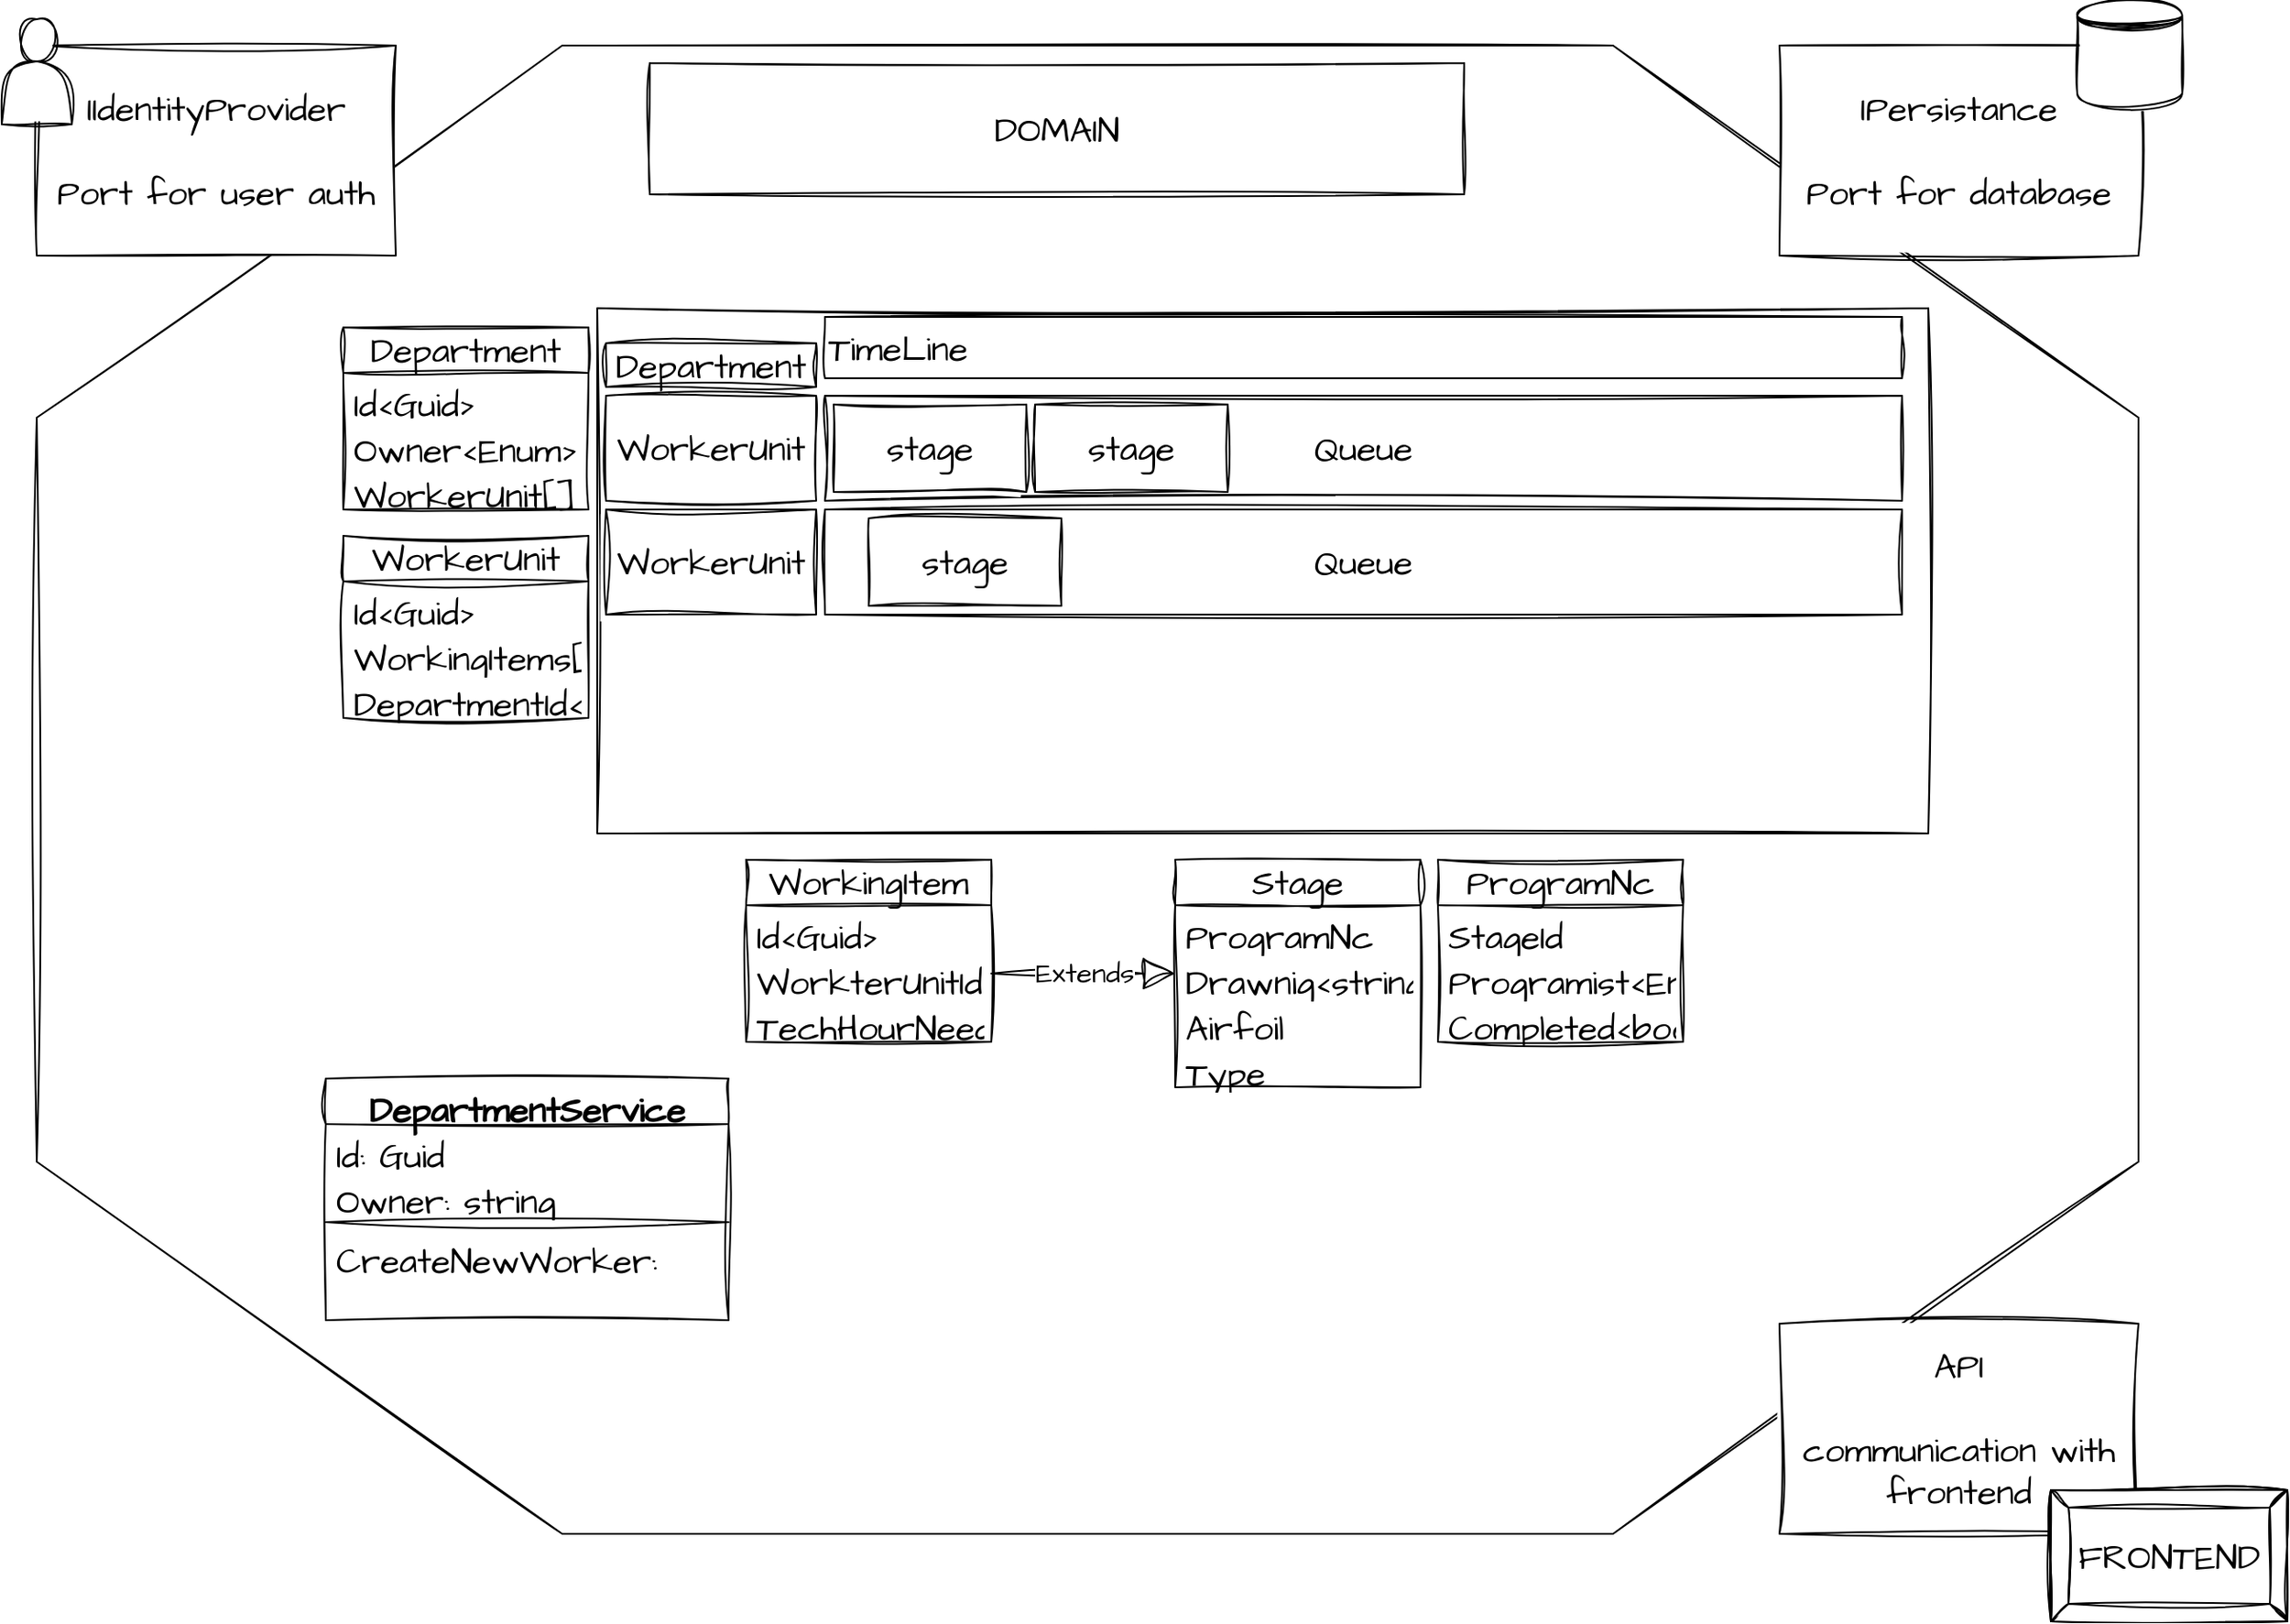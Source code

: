 <mxfile version="21.6.1" type="github">
  <diagram name="Strona-1" id="OWMBw4wb3Hr8sFXWTY9A">
    <mxGraphModel dx="2367" dy="1220" grid="1" gridSize="5" guides="1" tooltips="1" connect="1" arrows="1" fold="1" page="1" pageScale="1" pageWidth="3300" pageHeight="4681" background="none" math="0" shadow="0">
      <root>
        <mxCell id="0" />
        <mxCell id="1" parent="0" />
        <mxCell id="GwFr2XRrW6Qqf88CAg_p-8" value="" style="verticalLabelPosition=bottom;verticalAlign=top;html=1;shape=mxgraph.basic.polygon;polyCoords=[[0.25,0],[0.75,0],[1,0.25],[1,0.75],[0.75,1],[0.25,1],[0,0.75],[0,0.25]];polyline=0;sketch=1;hachureGap=4;jiggle=2;curveFitting=1;fontFamily=Architects Daughter;fontSource=https%3A%2F%2Ffonts.googleapis.com%2Fcss%3Ffamily%3DArchitects%2BDaughter;fontSize=20;" vertex="1" parent="1">
          <mxGeometry x="695" y="635" width="1200" height="850" as="geometry" />
        </mxCell>
        <mxCell id="vxJGssUZXVlPJJ3_q2z0-1" value="" style="rounded=0;whiteSpace=wrap;html=1;sketch=1;hachureGap=4;jiggle=2;curveFitting=1;fontFamily=Architects Daughter;fontSource=https%3A%2F%2Ffonts.googleapis.com%2Fcss%3Ffamily%3DArchitects%2BDaughter;fontSize=20;" parent="1" vertex="1">
          <mxGeometry x="1015" y="785" width="760" height="300" as="geometry" />
        </mxCell>
        <mxCell id="vxJGssUZXVlPJJ3_q2z0-2" value="&lt;div align=&quot;left&quot;&gt;TimeLine&lt;/div&gt;" style="rounded=0;whiteSpace=wrap;html=1;sketch=1;hachureGap=4;jiggle=2;curveFitting=1;fontFamily=Architects Daughter;fontSource=https%3A%2F%2Ffonts.googleapis.com%2Fcss%3Ffamily%3DArchitects%2BDaughter;fontSize=20;align=left;" parent="1" vertex="1">
          <mxGeometry x="1145" y="790" width="615" height="35" as="geometry" />
        </mxCell>
        <mxCell id="vxJGssUZXVlPJJ3_q2z0-7" value="&lt;div&gt;WorkerUnit&lt;/div&gt;" style="rounded=0;whiteSpace=wrap;html=1;sketch=1;hachureGap=4;jiggle=2;curveFitting=1;fontFamily=Architects Daughter;fontSource=https%3A%2F%2Ffonts.googleapis.com%2Fcss%3Ffamily%3DArchitects%2BDaughter;fontSize=20;" parent="1" vertex="1">
          <mxGeometry x="1020" y="835" width="120" height="60" as="geometry" />
        </mxCell>
        <mxCell id="vxJGssUZXVlPJJ3_q2z0-8" value="&lt;div&gt;Queue&lt;/div&gt;" style="rounded=0;whiteSpace=wrap;html=1;sketch=1;hachureGap=4;jiggle=2;curveFitting=1;fontFamily=Architects Daughter;fontSource=https%3A%2F%2Ffonts.googleapis.com%2Fcss%3Ffamily%3DArchitects%2BDaughter;fontSize=20;" parent="1" vertex="1">
          <mxGeometry x="1145" y="835" width="615" height="60" as="geometry" />
        </mxCell>
        <mxCell id="vxJGssUZXVlPJJ3_q2z0-9" value="&lt;div&gt;WorkerUnit&lt;/div&gt;" style="rounded=0;whiteSpace=wrap;html=1;sketch=1;hachureGap=4;jiggle=2;curveFitting=1;fontFamily=Architects Daughter;fontSource=https%3A%2F%2Ffonts.googleapis.com%2Fcss%3Ffamily%3DArchitects%2BDaughter;fontSize=20;" parent="1" vertex="1">
          <mxGeometry x="1020" y="900" width="120" height="60" as="geometry" />
        </mxCell>
        <mxCell id="vxJGssUZXVlPJJ3_q2z0-10" value="&lt;div&gt;Queue&lt;/div&gt;" style="rounded=0;whiteSpace=wrap;html=1;sketch=1;hachureGap=4;jiggle=2;curveFitting=1;fontFamily=Architects Daughter;fontSource=https%3A%2F%2Ffonts.googleapis.com%2Fcss%3Ffamily%3DArchitects%2BDaughter;fontSize=20;" parent="1" vertex="1">
          <mxGeometry x="1145" y="900" width="615" height="60" as="geometry" />
        </mxCell>
        <mxCell id="vxJGssUZXVlPJJ3_q2z0-16" value="stage" style="rounded=0;whiteSpace=wrap;html=1;sketch=1;hachureGap=4;jiggle=2;curveFitting=1;fontFamily=Architects Daughter;fontSource=https%3A%2F%2Ffonts.googleapis.com%2Fcss%3Ffamily%3DArchitects%2BDaughter;fontSize=20;" parent="1" vertex="1">
          <mxGeometry x="1150" y="840" width="110" height="50" as="geometry" />
        </mxCell>
        <mxCell id="vxJGssUZXVlPJJ3_q2z0-17" value="stage" style="rounded=0;whiteSpace=wrap;html=1;sketch=1;hachureGap=4;jiggle=2;curveFitting=1;fontFamily=Architects Daughter;fontSource=https%3A%2F%2Ffonts.googleapis.com%2Fcss%3Ffamily%3DArchitects%2BDaughter;fontSize=20;" parent="1" vertex="1">
          <mxGeometry x="1265" y="840" width="110" height="50" as="geometry" />
        </mxCell>
        <mxCell id="vxJGssUZXVlPJJ3_q2z0-18" value="stage" style="rounded=0;whiteSpace=wrap;html=1;sketch=1;hachureGap=4;jiggle=2;curveFitting=1;fontFamily=Architects Daughter;fontSource=https%3A%2F%2Ffonts.googleapis.com%2Fcss%3Ffamily%3DArchitects%2BDaughter;fontSize=20;" parent="1" vertex="1">
          <mxGeometry x="1170" y="905" width="110" height="50" as="geometry" />
        </mxCell>
        <mxCell id="vxJGssUZXVlPJJ3_q2z0-23" value="&lt;div&gt;ProgramNc&lt;/div&gt;" style="swimlane;fontStyle=0;childLayout=stackLayout;horizontal=1;startSize=26;fillColor=none;horizontalStack=0;resizeParent=1;resizeParentMax=0;resizeLast=0;collapsible=1;marginBottom=0;whiteSpace=wrap;html=1;sketch=1;hachureGap=4;jiggle=2;curveFitting=1;fontFamily=Architects Daughter;fontSource=https%3A%2F%2Ffonts.googleapis.com%2Fcss%3Ffamily%3DArchitects%2BDaughter;fontSize=20;" parent="1" vertex="1">
          <mxGeometry x="1495" y="1100" width="140" height="104" as="geometry" />
        </mxCell>
        <mxCell id="vxJGssUZXVlPJJ3_q2z0-27" value="&lt;div&gt;StageId&lt;/div&gt;" style="text;strokeColor=none;fillColor=none;align=left;verticalAlign=top;spacingLeft=4;spacingRight=4;overflow=hidden;rotatable=0;points=[[0,0.5],[1,0.5]];portConstraint=eastwest;whiteSpace=wrap;html=1;fontSize=20;fontFamily=Architects Daughter;" parent="vxJGssUZXVlPJJ3_q2z0-23" vertex="1">
          <mxGeometry y="26" width="140" height="26" as="geometry" />
        </mxCell>
        <mxCell id="vxJGssUZXVlPJJ3_q2z0-24" value="Programist&amp;lt;Enum?&amp;gt;" style="text;strokeColor=none;fillColor=none;align=left;verticalAlign=top;spacingLeft=4;spacingRight=4;overflow=hidden;rotatable=0;points=[[0,0.5],[1,0.5]];portConstraint=eastwest;whiteSpace=wrap;html=1;fontSize=20;fontFamily=Architects Daughter;" parent="vxJGssUZXVlPJJ3_q2z0-23" vertex="1">
          <mxGeometry y="52" width="140" height="26" as="geometry" />
        </mxCell>
        <mxCell id="vxJGssUZXVlPJJ3_q2z0-38" value="&lt;div&gt;Completed&amp;lt;bool&amp;gt;&lt;/div&gt;" style="text;strokeColor=none;fillColor=none;align=left;verticalAlign=top;spacingLeft=4;spacingRight=4;overflow=hidden;rotatable=0;points=[[0,0.5],[1,0.5]];portConstraint=eastwest;whiteSpace=wrap;html=1;fontSize=20;fontFamily=Architects Daughter;" parent="vxJGssUZXVlPJJ3_q2z0-23" vertex="1">
          <mxGeometry y="78" width="140" height="26" as="geometry" />
        </mxCell>
        <mxCell id="vxJGssUZXVlPJJ3_q2z0-28" value="&lt;div&gt;Stage&lt;/div&gt;" style="swimlane;fontStyle=0;childLayout=stackLayout;horizontal=1;startSize=26;fillColor=none;horizontalStack=0;resizeParent=1;resizeParentMax=0;resizeLast=0;collapsible=1;marginBottom=0;whiteSpace=wrap;html=1;sketch=1;hachureGap=4;jiggle=2;curveFitting=1;fontFamily=Architects Daughter;fontSource=https%3A%2F%2Ffonts.googleapis.com%2Fcss%3Ffamily%3DArchitects%2BDaughter;fontSize=20;" parent="1" vertex="1">
          <mxGeometry x="1345" y="1100" width="140" height="130" as="geometry" />
        </mxCell>
        <mxCell id="vxJGssUZXVlPJJ3_q2z0-31" value="ProgramNc" style="text;strokeColor=none;fillColor=none;align=left;verticalAlign=top;spacingLeft=4;spacingRight=4;overflow=hidden;rotatable=0;points=[[0,0.5],[1,0.5]];portConstraint=eastwest;whiteSpace=wrap;html=1;fontSize=20;fontFamily=Architects Daughter;" parent="vxJGssUZXVlPJJ3_q2z0-28" vertex="1">
          <mxGeometry y="26" width="140" height="26" as="geometry" />
        </mxCell>
        <mxCell id="vxJGssUZXVlPJJ3_q2z0-32" value="&lt;div&gt;Drawnig&amp;lt;string&amp;gt;&lt;/div&gt;" style="text;strokeColor=none;fillColor=none;align=left;verticalAlign=top;spacingLeft=4;spacingRight=4;overflow=hidden;rotatable=0;points=[[0,0.5],[1,0.5]];portConstraint=eastwest;whiteSpace=wrap;html=1;fontSize=20;fontFamily=Architects Daughter;" parent="vxJGssUZXVlPJJ3_q2z0-28" vertex="1">
          <mxGeometry y="52" width="140" height="26" as="geometry" />
        </mxCell>
        <mxCell id="w4CpG6o_fGsfCungtEiu-2" value="Airfoil" style="text;strokeColor=none;fillColor=none;align=left;verticalAlign=top;spacingLeft=4;spacingRight=4;overflow=hidden;rotatable=0;points=[[0,0.5],[1,0.5]];portConstraint=eastwest;whiteSpace=wrap;html=1;fontSize=20;fontFamily=Architects Daughter;" parent="vxJGssUZXVlPJJ3_q2z0-28" vertex="1">
          <mxGeometry y="78" width="140" height="26" as="geometry" />
        </mxCell>
        <mxCell id="vxJGssUZXVlPJJ3_q2z0-34" value="&lt;div&gt;Type&lt;/div&gt;" style="text;strokeColor=none;fillColor=none;align=left;verticalAlign=top;spacingLeft=4;spacingRight=4;overflow=hidden;rotatable=0;points=[[0,0.5],[1,0.5]];portConstraint=eastwest;whiteSpace=wrap;html=1;fontSize=20;fontFamily=Architects Daughter;" parent="vxJGssUZXVlPJJ3_q2z0-28" vertex="1">
          <mxGeometry y="104" width="140" height="26" as="geometry" />
        </mxCell>
        <mxCell id="vxJGssUZXVlPJJ3_q2z0-35" value="WorkerUnit" style="swimlane;fontStyle=0;childLayout=stackLayout;horizontal=1;startSize=26;fillColor=none;horizontalStack=0;resizeParent=1;resizeParentMax=0;resizeLast=0;collapsible=1;marginBottom=0;whiteSpace=wrap;html=1;sketch=1;hachureGap=4;jiggle=2;curveFitting=1;fontFamily=Architects Daughter;fontSource=https%3A%2F%2Ffonts.googleapis.com%2Fcss%3Ffamily%3DArchitects%2BDaughter;fontSize=20;" parent="1" vertex="1">
          <mxGeometry x="870" y="915" width="140" height="104" as="geometry" />
        </mxCell>
        <mxCell id="vxJGssUZXVlPJJ3_q2z0-36" value="&lt;div&gt;Id&amp;lt;Guid&amp;gt;&lt;/div&gt;" style="text;strokeColor=none;fillColor=none;align=left;verticalAlign=top;spacingLeft=4;spacingRight=4;overflow=hidden;rotatable=0;points=[[0,0.5],[1,0.5]];portConstraint=eastwest;whiteSpace=wrap;html=1;fontSize=20;fontFamily=Architects Daughter;" parent="vxJGssUZXVlPJJ3_q2z0-35" vertex="1">
          <mxGeometry y="26" width="140" height="26" as="geometry" />
        </mxCell>
        <mxCell id="vxJGssUZXVlPJJ3_q2z0-37" value="WorkingItems[]" style="text;strokeColor=none;fillColor=none;align=left;verticalAlign=top;spacingLeft=4;spacingRight=4;overflow=hidden;rotatable=0;points=[[0,0.5],[1,0.5]];portConstraint=eastwest;whiteSpace=wrap;html=1;fontSize=20;fontFamily=Architects Daughter;" parent="vxJGssUZXVlPJJ3_q2z0-35" vertex="1">
          <mxGeometry y="52" width="140" height="26" as="geometry" />
        </mxCell>
        <mxCell id="vxJGssUZXVlPJJ3_q2z0-39" value="&lt;div&gt;DepartmentId&amp;lt;Guid&amp;gt;&lt;/div&gt;" style="text;strokeColor=none;fillColor=none;align=left;verticalAlign=top;spacingLeft=4;spacingRight=4;overflow=hidden;rotatable=0;points=[[0,0.5],[1,0.5]];portConstraint=eastwest;whiteSpace=wrap;html=1;fontSize=20;fontFamily=Architects Daughter;" parent="vxJGssUZXVlPJJ3_q2z0-35" vertex="1">
          <mxGeometry y="78" width="140" height="26" as="geometry" />
        </mxCell>
        <mxCell id="vxJGssUZXVlPJJ3_q2z0-40" value="Department" style="rounded=0;whiteSpace=wrap;html=1;sketch=1;hachureGap=4;jiggle=2;curveFitting=1;fontFamily=Architects Daughter;fontSource=https%3A%2F%2Ffonts.googleapis.com%2Fcss%3Ffamily%3DArchitects%2BDaughter;fontSize=20;" parent="1" vertex="1">
          <mxGeometry x="1020" y="805" width="120" height="25" as="geometry" />
        </mxCell>
        <mxCell id="vxJGssUZXVlPJJ3_q2z0-41" value="Department" style="swimlane;fontStyle=0;childLayout=stackLayout;horizontal=1;startSize=26;fillColor=none;horizontalStack=0;resizeParent=1;resizeParentMax=0;resizeLast=0;collapsible=1;marginBottom=0;whiteSpace=wrap;html=1;sketch=1;hachureGap=4;jiggle=2;curveFitting=1;fontFamily=Architects Daughter;fontSource=https%3A%2F%2Ffonts.googleapis.com%2Fcss%3Ffamily%3DArchitects%2BDaughter;fontSize=20;" parent="1" vertex="1">
          <mxGeometry x="870" y="796" width="140" height="104" as="geometry" />
        </mxCell>
        <mxCell id="vxJGssUZXVlPJJ3_q2z0-42" value="&lt;div&gt;Id&amp;lt;Guid&amp;gt;&lt;/div&gt;" style="text;strokeColor=none;fillColor=none;align=left;verticalAlign=top;spacingLeft=4;spacingRight=4;overflow=hidden;rotatable=0;points=[[0,0.5],[1,0.5]];portConstraint=eastwest;whiteSpace=wrap;html=1;fontSize=20;fontFamily=Architects Daughter;" parent="vxJGssUZXVlPJJ3_q2z0-41" vertex="1">
          <mxGeometry y="26" width="140" height="26" as="geometry" />
        </mxCell>
        <mxCell id="vxJGssUZXVlPJJ3_q2z0-43" value="Owner&amp;lt;Enum&amp;gt;" style="text;strokeColor=none;fillColor=none;align=left;verticalAlign=top;spacingLeft=4;spacingRight=4;overflow=hidden;rotatable=0;points=[[0,0.5],[1,0.5]];portConstraint=eastwest;whiteSpace=wrap;html=1;fontSize=20;fontFamily=Architects Daughter;" parent="vxJGssUZXVlPJJ3_q2z0-41" vertex="1">
          <mxGeometry y="52" width="140" height="26" as="geometry" />
        </mxCell>
        <mxCell id="vxJGssUZXVlPJJ3_q2z0-44" value="WorkerUnit[]" style="text;strokeColor=none;fillColor=none;align=left;verticalAlign=top;spacingLeft=4;spacingRight=4;overflow=hidden;rotatable=0;points=[[0,0.5],[1,0.5]];portConstraint=eastwest;whiteSpace=wrap;html=1;fontSize=20;fontFamily=Architects Daughter;" parent="vxJGssUZXVlPJJ3_q2z0-41" vertex="1">
          <mxGeometry y="78" width="140" height="26" as="geometry" />
        </mxCell>
        <mxCell id="w4CpG6o_fGsfCungtEiu-3" value="WorkingItem" style="swimlane;fontStyle=0;childLayout=stackLayout;horizontal=1;startSize=26;fillColor=none;horizontalStack=0;resizeParent=1;resizeParentMax=0;resizeLast=0;collapsible=1;marginBottom=0;whiteSpace=wrap;html=1;sketch=1;hachureGap=4;jiggle=2;curveFitting=1;fontFamily=Architects Daughter;fontSource=https%3A%2F%2Ffonts.googleapis.com%2Fcss%3Ffamily%3DArchitects%2BDaughter;fontSize=20;" parent="1" vertex="1">
          <mxGeometry x="1100" y="1100" width="140" height="104" as="geometry" />
        </mxCell>
        <mxCell id="w4CpG6o_fGsfCungtEiu-4" value="&lt;div&gt;Id&amp;lt;Guid&amp;gt;&lt;/div&gt;" style="text;strokeColor=none;fillColor=none;align=left;verticalAlign=top;spacingLeft=4;spacingRight=4;overflow=hidden;rotatable=0;points=[[0,0.5],[1,0.5]];portConstraint=eastwest;whiteSpace=wrap;html=1;fontSize=20;fontFamily=Architects Daughter;" parent="w4CpG6o_fGsfCungtEiu-3" vertex="1">
          <mxGeometry y="26" width="140" height="26" as="geometry" />
        </mxCell>
        <mxCell id="vxJGssUZXVlPJJ3_q2z0-30" value="WorkterUnitId" style="text;strokeColor=none;fillColor=none;align=left;verticalAlign=top;spacingLeft=4;spacingRight=4;overflow=hidden;rotatable=0;points=[[0,0.5],[1,0.5]];portConstraint=eastwest;whiteSpace=wrap;html=1;fontSize=20;fontFamily=Architects Daughter;" parent="w4CpG6o_fGsfCungtEiu-3" vertex="1">
          <mxGeometry y="52" width="140" height="26" as="geometry" />
        </mxCell>
        <mxCell id="vxJGssUZXVlPJJ3_q2z0-33" value="&lt;div&gt;TechHourNeeded&amp;lt;Decimal&amp;gt;&lt;/div&gt;" style="text;strokeColor=none;fillColor=none;align=left;verticalAlign=top;spacingLeft=4;spacingRight=4;overflow=hidden;rotatable=0;points=[[0,0.5],[1,0.5]];portConstraint=eastwest;whiteSpace=wrap;html=1;fontSize=20;fontFamily=Architects Daughter;" parent="w4CpG6o_fGsfCungtEiu-3" vertex="1">
          <mxGeometry y="78" width="140" height="26" as="geometry" />
        </mxCell>
        <mxCell id="w4CpG6o_fGsfCungtEiu-18" value="Extends" style="endArrow=block;endSize=16;endFill=0;html=1;rounded=0;sketch=1;hachureGap=4;jiggle=2;curveFitting=1;fontFamily=Architects Daughter;fontSource=https%3A%2F%2Ffonts.googleapis.com%2Fcss%3Ffamily%3DArchitects%2BDaughter;fontSize=16;exitX=1;exitY=0.5;exitDx=0;exitDy=0;entryX=0;entryY=0.5;entryDx=0;entryDy=0;" parent="1" source="vxJGssUZXVlPJJ3_q2z0-30" target="vxJGssUZXVlPJJ3_q2z0-28" edge="1">
          <mxGeometry width="160" relative="1" as="geometry">
            <mxPoint x="1309" y="1335" as="sourcePoint" />
            <mxPoint x="1469" y="1335" as="targetPoint" />
          </mxGeometry>
        </mxCell>
        <mxCell id="GwFr2XRrW6Qqf88CAg_p-1" value="DepartmentService" style="swimlane;fontStyle=1;align=center;verticalAlign=top;childLayout=stackLayout;horizontal=1;startSize=26;horizontalStack=0;resizeParent=1;resizeParentMax=0;resizeLast=0;collapsible=1;marginBottom=0;whiteSpace=wrap;html=1;sketch=1;hachureGap=4;jiggle=2;curveFitting=1;fontFamily=Architects Daughter;fontSource=https%3A%2F%2Ffonts.googleapis.com%2Fcss%3Ffamily%3DArchitects%2BDaughter;fontSize=20;" vertex="1" parent="1">
          <mxGeometry x="860" y="1225" width="230" height="138" as="geometry" />
        </mxCell>
        <mxCell id="GwFr2XRrW6Qqf88CAg_p-7" value="&lt;div&gt;Id: Guid&lt;/div&gt;" style="text;strokeColor=none;fillColor=none;align=left;verticalAlign=top;spacingLeft=4;spacingRight=4;overflow=hidden;rotatable=0;points=[[0,0.5],[1,0.5]];portConstraint=eastwest;whiteSpace=wrap;html=1;fontSize=20;fontFamily=Architects Daughter;" vertex="1" parent="GwFr2XRrW6Qqf88CAg_p-1">
          <mxGeometry y="26" width="230" height="26" as="geometry" />
        </mxCell>
        <mxCell id="GwFr2XRrW6Qqf88CAg_p-2" value="Owner: string" style="text;strokeColor=none;fillColor=none;align=left;verticalAlign=top;spacingLeft=4;spacingRight=4;overflow=hidden;rotatable=0;points=[[0,0.5],[1,0.5]];portConstraint=eastwest;whiteSpace=wrap;html=1;fontSize=20;fontFamily=Architects Daughter;" vertex="1" parent="GwFr2XRrW6Qqf88CAg_p-1">
          <mxGeometry y="52" width="230" height="26" as="geometry" />
        </mxCell>
        <mxCell id="GwFr2XRrW6Qqf88CAg_p-3" value="" style="line;strokeWidth=1;fillColor=none;align=left;verticalAlign=middle;spacingTop=-1;spacingLeft=3;spacingRight=3;rotatable=0;labelPosition=right;points=[];portConstraint=eastwest;strokeColor=inherit;sketch=1;hachureGap=4;jiggle=2;curveFitting=1;fontFamily=Architects Daughter;fontSource=https%3A%2F%2Ffonts.googleapis.com%2Fcss%3Ffamily%3DArchitects%2BDaughter;fontSize=20;" vertex="1" parent="GwFr2XRrW6Qqf88CAg_p-1">
          <mxGeometry y="78" width="230" height="8" as="geometry" />
        </mxCell>
        <mxCell id="GwFr2XRrW6Qqf88CAg_p-4" value="&lt;div&gt;CreateNewWorker: WorkerUnit&lt;br&gt;&lt;/div&gt;" style="text;strokeColor=none;fillColor=none;align=left;verticalAlign=top;spacingLeft=4;spacingRight=4;overflow=hidden;rotatable=0;points=[[0,0.5],[1,0.5]];portConstraint=eastwest;whiteSpace=wrap;html=1;fontSize=20;fontFamily=Architects Daughter;" vertex="1" parent="GwFr2XRrW6Qqf88CAg_p-1">
          <mxGeometry y="86" width="230" height="26" as="geometry" />
        </mxCell>
        <mxCell id="GwFr2XRrW6Qqf88CAg_p-6" style="text;strokeColor=none;fillColor=none;align=left;verticalAlign=top;spacingLeft=4;spacingRight=4;overflow=hidden;rotatable=0;points=[[0,0.5],[1,0.5]];portConstraint=eastwest;whiteSpace=wrap;html=1;fontSize=20;fontFamily=Architects Daughter;" vertex="1" parent="GwFr2XRrW6Qqf88CAg_p-1">
          <mxGeometry y="112" width="230" height="26" as="geometry" />
        </mxCell>
        <mxCell id="GwFr2XRrW6Qqf88CAg_p-11" value="&lt;div&gt;IPersistance&lt;/div&gt;&lt;div&gt;&lt;br&gt;&lt;/div&gt;&lt;div&gt;Port for database&lt;br&gt;&lt;/div&gt;" style="rounded=0;whiteSpace=wrap;html=1;sketch=1;hachureGap=4;jiggle=2;curveFitting=1;fontFamily=Architects Daughter;fontSource=https%3A%2F%2Ffonts.googleapis.com%2Fcss%3Ffamily%3DArchitects%2BDaughter;fontSize=20;" vertex="1" parent="1">
          <mxGeometry x="1690" y="635" width="205" height="120" as="geometry" />
        </mxCell>
        <mxCell id="GwFr2XRrW6Qqf88CAg_p-13" value="&lt;div&gt;API &lt;br&gt;&lt;/div&gt;&lt;div&gt;&lt;br&gt;&lt;/div&gt;&lt;div&gt;communication with frontend&lt;br&gt;&lt;/div&gt;" style="rounded=0;whiteSpace=wrap;html=1;sketch=1;hachureGap=4;jiggle=2;curveFitting=1;fontFamily=Architects Daughter;fontSource=https%3A%2F%2Ffonts.googleapis.com%2Fcss%3Ffamily%3DArchitects%2BDaughter;fontSize=20;" vertex="1" parent="1">
          <mxGeometry x="1690" y="1365" width="205" height="120" as="geometry" />
        </mxCell>
        <mxCell id="GwFr2XRrW6Qqf88CAg_p-14" value="DOMAIN" style="rounded=0;whiteSpace=wrap;html=1;sketch=1;hachureGap=4;jiggle=2;curveFitting=1;fontFamily=Architects Daughter;fontSource=https%3A%2F%2Ffonts.googleapis.com%2Fcss%3Ffamily%3DArchitects%2BDaughter;fontSize=20;" vertex="1" parent="1">
          <mxGeometry x="1045" y="645" width="465" height="75" as="geometry" />
        </mxCell>
        <mxCell id="GwFr2XRrW6Qqf88CAg_p-15" value="&lt;div&gt;IIdentityProvider&lt;/div&gt;&lt;div&gt;&lt;br&gt;&lt;/div&gt;&lt;div&gt;Port for user auth&lt;/div&gt;" style="rounded=0;whiteSpace=wrap;html=1;sketch=1;hachureGap=4;jiggle=2;curveFitting=1;fontFamily=Architects Daughter;fontSource=https%3A%2F%2Ffonts.googleapis.com%2Fcss%3Ffamily%3DArchitects%2BDaughter;fontSize=20;" vertex="1" parent="1">
          <mxGeometry x="695" y="635" width="205" height="120" as="geometry" />
        </mxCell>
        <mxCell id="GwFr2XRrW6Qqf88CAg_p-16" value="" style="shape=actor;whiteSpace=wrap;html=1;sketch=1;hachureGap=4;jiggle=2;curveFitting=1;fontFamily=Architects Daughter;fontSource=https%3A%2F%2Ffonts.googleapis.com%2Fcss%3Ffamily%3DArchitects%2BDaughter;fontSize=20;" vertex="1" parent="1">
          <mxGeometry x="675" y="620" width="40" height="60" as="geometry" />
        </mxCell>
        <mxCell id="GwFr2XRrW6Qqf88CAg_p-17" value="" style="shape=datastore;whiteSpace=wrap;html=1;sketch=1;hachureGap=4;jiggle=2;curveFitting=1;fontFamily=Architects Daughter;fontSource=https%3A%2F%2Ffonts.googleapis.com%2Fcss%3Ffamily%3DArchitects%2BDaughter;fontSize=20;" vertex="1" parent="1">
          <mxGeometry x="1860" y="610" width="60" height="60" as="geometry" />
        </mxCell>
        <mxCell id="GwFr2XRrW6Qqf88CAg_p-18" value="FRONTEND" style="labelPosition=center;verticalLabelPosition=middle;align=center;html=1;shape=mxgraph.basic.button;dx=10;whiteSpace=wrap;sketch=1;hachureGap=4;jiggle=2;curveFitting=1;fontFamily=Architects Daughter;fontSource=https%3A%2F%2Ffonts.googleapis.com%2Fcss%3Ffamily%3DArchitects%2BDaughter;fontSize=20;" vertex="1" parent="1">
          <mxGeometry x="1845" y="1460" width="135" height="75" as="geometry" />
        </mxCell>
      </root>
    </mxGraphModel>
  </diagram>
</mxfile>
